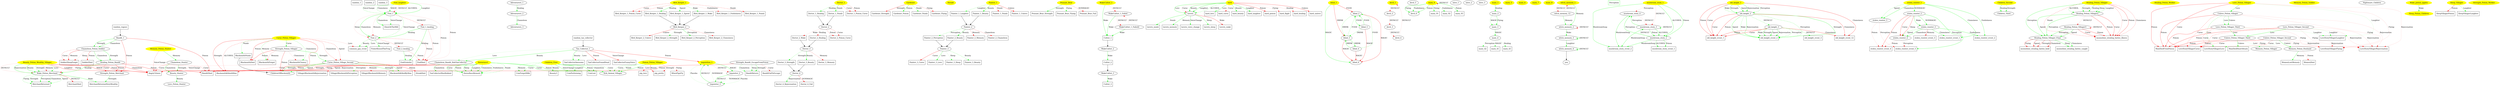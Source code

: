 digraph{
random_1 [shape = record]
random_2 [shape = record]
random_3 [shape = record]
random_rogues [shape = record]
random_tax_collector [shape = record]
Adventurers_1
Adventurers_1 -> Adventurers_2 [color=green, label=Healing, style=solid]
Adventurers_2
Adventurers_2 -> Adventurers_3 [color=green, label=Chameleon, style=solid]
Adventurers_3
Bird_Keeper_1 [style=filled, color=yellow]
Bird_Keeper_1 -> Bird_Keeper_1_Poison_Curse [color=red, label=Curse, style = dashed]
Bird_Keeper_1_Poison_Curse [shape = record]
Bird_Keeper_1 -> Bird_Keeper_1_Poison_Curse [color=red, label=Poison, style = dashed]
Bird_Keeper_1_Poison_Curse [shape = record]
Bird_Keeper_1 -> Bird_Keeper_1_Healing [color=green, label=Healing, style = solid]
Bird_Keeper_1_Healing [shape = record]
Bird_Keeper_1 -> Bird_Keeper_1_Speed [color=green, label=Speed, style = dashed]
Bird_Keeper_1_Speed [shape = record]
Bird_Keeper_1 -> Bird_Keeper_1_Wake [color=green, label=Wake, style = dashed]
Bird_Keeper_1_Wake [shape = record]
Bird_Keeper_1 -> Bird_Keeper_1_Foolishness [color=red, label=Foolishness, style = dotted]
Bird_Keeper_1_Foolishness [shape = record]
Bird_Keeper_1 -> Bird_Keeper_1_Numb [color=red, label=Numb, style = dashed]
Bird_Keeper_1_Numb [shape = record]
Bird_Keeper_2
Bird_Keeper_2 -> Bird_Keeper_2_Unlove [color=red, label=Unlove, style = solid]
Bird_Keeper_2_Unlove [shape = record]
Bird_Keeper_2 -> Bird_Keeper_2_Strength [color=green, label=Strength, style = dotted]
Bird_Keeper_2_Strength [shape = record]
Bird_Keeper_2 -> Bird_Keeper_2_Perception [color=green, label=Perception, style = solid]
Bird_Keeper_2_Perception [shape = record]
Bird_Keeper_2 -> Bird_Keeper_2_Clumsiness [color=red, label=Clumsiness, style = dashed]
Bird_Keeper_2_Clumsiness [shape = record]
Doctor_1 [style=filled, color=yellow]
Doctor_1 -> Doctor_1_Healing [color=green, label=Healing, style = dashed]
Doctor_1_Healing [shape = record]
Doctor_1 -> Doctor_1_Numb [color=green, label=Numb, style = solid]
Doctor_1_Numb [shape = record]
Doctor_1 -> Doctor_1_Poison_Curse [color=red, label=Curse, style = dashed]
Doctor_1_Poison_Curse [shape = record]
Doctor_1 -> Doctor_1_Poison_Curse [color=red, label=Poison, style = dashed]
Doctor_1_Poison_Curse [shape = record]
Doctor_2
Doctor_2 -> Doctor_2_Wake [color=red, label=Wake, style = dotted]
Doctor_2_Wake [shape = record]
Doctor_2 -> Doctor_2_Healing [color=red, label=Healing, style = dotted]
Doctor_2_Healing [shape = record]
Doctor_2 -> Doctor_2_Poison_Curse [color=red, label=Poison, style = dashed]
Doctor_2_Poison_Curse [shape = record]
Doctor_2 -> Doctor_2_Poison_Curse [color=red, label=Curse, style = dashed]
Doctor_2_Poison_Curse [shape = record]
Doctor_3
Doctor_3 -> Doctor_3_Strength [color=green, label=Strength, style = dashed]
Doctor_3_Strength [shape = record]
Doctor_3 -> Doctor_3_Beauty [color=green, label=Beauty, style = solid]
Doctor_3_Beauty [shape = record]
Doctor_3 -> Doctor_3_Memory [color=red, label=Memory, style = dashed]
Doctor_3_Memory [shape = record]
Doctor_4
Doctor_4 -> Doctor_4_Rejuvenation [color=green, label=Rejuvenation, style = solid]
Doctor_4_Rejuvenation [shape = record]
Doctor_4 -> Doctor_4_Fail [color=red, label=NONMAGIC, style = solid]
Doctor_4_Fail [shape = record]
Gardener [style=filled, color=yellow]
Gardener -> Gardener_Strength [color=red, label=Strength, style = solid]
Gardener_Strength [shape = record]
Gardener -> Gardener_Poison [color=green, label=Poison, style = solid]
Gardener_Poison [shape = record]
Gardener -> Gardener_Numb [color=green, label=Numb, style = dashed]
Gardener_Numb [shape = record]
Gardener -> Gardener_Flying [color=red, label=Flying, style = dashed]
Gardener_Flying [shape = record]
Herald [style=filled, color=yellow]
Painter_1 [style=filled, color=yellow]
Painter_1 -> Painter_1_Laughter [color=green, label=Laughter, style = dashed]
Painter_1_Laughter [shape = record]
Painter_1 -> Painter_1_Beauty [color=green, label=Beauty, style = solid]
Painter_1_Beauty [shape = record]
Painter_1 -> Painter_1_Numb [color=red, label=Numb, style = dashed]
Painter_1_Numb [shape = record]
Painter_1 -> Painter_1_Unlove [color=red, label=Unlove, style = solid]
Painter_1_Unlove [shape = record]
Painter_2
Painter_2 -> Painter_2_Perception [color=green, label=Perception, style = dashed]
Painter_2_Perception [shape = record]
Painter_2 -> Painter_2_Beauty [color=green, label=Beauty, style = solid]
Painter_2_Beauty [shape = record]
Painter_2 -> Painter_2_Memory [color=red, label=Memory, style = dashed]
Painter_2_Memory [shape = record]
Painter_2 -> Painter_2_Chameleon [color=red, label=Chameleon, style = dashed]
Painter_2_Chameleon [shape = record]
Painter_3
Painter_3 -> Painter_3_Curse [color=red, label=Curse, style = solid]
Painter_3_Curse [shape = record]
Painter_3 -> Painter_3_Love [color=green, label=Love, style = solid]
Painter_3_Love [shape = record]
Painter_3 -> Painter_3_Sleep [color=green, label=Sleep, style = dotted]
Painter_3_Sleep [shape = record]
Painter_3 -> Painter_3_Beauty [color=green, label=Beauty, style = dashed]
Painter_3_Beauty [shape = record]
Peasant_Bear [style=filled, color=yellow]
Peasant_Bear -> Peasant_Bear_Strength [color=green, label=Strength, style = solid]
Peasant_Bear_Strength [shape = record]
Peasant_Bear -> Peasant_Bear_Flying [color=green, label=Flying, style = dotted]
Peasant_Bear_Flying [shape = record]
Peasant_Bear -> Peasant_Bear_Fail [color=red, label=NONMAGIC, style = dashed]
Peasant_Bear_Fail [shape = record]
WakeCultist_1 [style=filled, color=yellow]
WakeCultist_1 -> Cultist_1 [color=green, label=Wake, style = solid]
Cultist_1 [shape = record]
WakeCultist_1 -> WakeCultist_1_Failed [color=red, label=DEFAULT, style=dotted]
WakeCultist_1_Failed
WakeCultist_1_Failed -> Cultist_1 [color=green, label=Wake, style = solid]
Cultist_1 [shape = record]
WakeCultist_1_Failed -> WakeCultist_1_Failed2 [color=red, label=DEFAULT, style=dotted]
WakeCultist_1_Failed2
WakeCultist_1_Failed2 -> Cultist_1 [color=green, label=Wake, style = solid]
Cultist_1 [shape = record]
WakeCultist_1_Failed2 -> WakeCultist_1_Failed [color=red, label=DEFAULT, style=dotted]
WakeCultist_2
WakeCultist_2 -> Cultist_2 [color=green, label=Wake, style = solid]
Cultist_2 [shape = record]
WakeCultist_3
WakeCultist_3 -> Cultist_3 [color=green, label=Wake, style = solid]
Cultist_3 [shape = record]
bard [style=filled, color=yellow]
bard -> tavern [color=green, label=Love, style=solid]
bard -> bard_love [color=green, label=Love, style = solid]
bard_love [shape = record]
bard -> tavern [color=red, label=Curse, style=dotted]
bard -> bard_curse [color=red, label=Curse, style = dotted]
bard_curse [shape = record]
bard -> tavern [color=green, label=Beauty, style=solid]
bard -> bard_beauty [color=green, label=Beauty, style = solid]
bard_beauty [shape = record]
bard -> tavern [color=green, label=Laughter, style=solid]
bard -> bard_laughter [color=green, label=Laughter, style = solid]
bard_laughter [shape = record]
bard -> bard_poison [color=red, label=Poison, style = solid]
bard_poison [shape = record]
bard -> bard_flight [color=red, label=Flying, style = dotted]
bard_flight [shape = record]
bard -> bard_healing [color=red, label=Healing, style = dotted]
bard_healing [shape = record]
bard -> bard_unlove [color=red, label=Unlove, style = solid]
bard_unlove [shape = record]
bard -> tavern [color=green, label=ALCOHOL, style=dashed]
tavern
tavern -> tavern_numb [color=green, label=Numb, style = solid]
tavern_numb [shape = record]
tavern -> tavern_memory [color=green, label=Memory, style = solid]
tavern_memory [shape = record]
tavern -> tavern_voice_change [color=green, label=VoiceChange, style = solid]
tavern_voice_change [shape = record]
tavern -> tavern_sleep [color=green, label=Sleep, style = solid]
tavern_sleep [shape = record]
tavern -> tavern_wake [color=red, label=Wake, style = solid]
tavern_wake [shape = record]
blind_1 [style=filled, color=yellow]
blind_1 -> blind_6 [color=green, label=MAGIC, style=solid]
blind_1 -> blind_2 [color=red, label=FOOD, style=solid]
blind_1 -> blind_3 [color=red, label=DRINK, style=solid]
blind_2
blind_2 -> blind_6 [color=red, label=MAGIC, style=solid]
blind_2 -> blind_5 [color=green, label=FOOD, style=solid]
blind_2 -> blind_3 [color=green, label=DRINK, style=dashed]
blind_3
blind_3 -> blind_6 [color=red, label=MAGIC, style=solid]
blind_3 -> blind_2 [color=green, label=FOOD, style=dashed]
blind_3 -> blind_4 [color=green, label=DRINK, style=solid]
blind_4
blind_4 -> blind_6 [color=red, label=MAGIC, style=solid]
blind_4 -> blind_2 [color=green, label=FOOD, style=dashed]
blind_4 -> blind_3 [color=green, label=DRINK, style=solid]
blind_5
blind_5 -> blind_6 [color=red, label=MAGIC, style=solid]
blind_5 -> blind_2 [color=green, label=FOOD, style=solid]
blind_5 -> blind_3 [color=green, label=DRINK, style=dashed]
blind_6
devil_1 [style=filled, color=yellow]
devil_1 -> devil_2 [color=red, label=DEFAULT, style=dotted]
devil_2
devil_2 -> devil_3 [color=red, label=DEFAULT, style=dotted]
devil_3
devil_3 -> devil_4 [color=red, label=DEFAULT, style=dotted]
devil_4
devil_4 -> devil_1 [color=red, label=DEFAULT, style=dotted]
devil_5
devil_6
inquisition_1 [style=filled, color=yellow]
inquisition_1 -> inquisitor_2 [color=green, label=MAGIC, style=solid]
inquisition_1 -> inquisitor_2 [color=red, label=DEFAULT, style=dotted]
inquisitor_2
inquisitor_2 -> inquisitor_3 [color=green, label=NONMAGIC, style=dotted]
inquisitor_2 -> inquisitor_3 [color=green, label=Placebo, style=dotted]
inquisitor_2 -> inquisitor_3 [color=green, label=DEFAULT, style=solid]
inquisitor_3
inquisitor_3 -> inquisition_1 [color=green, label=NONMAGIC, style=dotted]
inquisitor_3 -> inquisition_1 [color=green, label=Placebo, style=dotted]
inquisitor_3 -> inquisition_1 [color=green, label=DEFAULT, style=solid]
intro_1
intro_2
intro_3
mary_1 [style=filled, color=yellow]
mary_1 -> mary_2 [color=green, label=Healing, style=solid]
mary_2
mary_2 -> mary_3 [color=green, label=MAGIC, style=dashed]
mary_2 -> mary_3 [color=green, label=Flying, style=solid]
mary_3
mary_3 -> mary_4 [color=green, label=MAGIC, style=solid]
mary_4
mary_4 -> mary_42 [color=green, label=Perception, style = dotted]
mary_42 [shape = record]
mary_4 -> mary_41 [color=green, label=MAGIC, style = dotted]
mary_41 [shape = record]
mary_4 -> mary_43 [color=green, label=Healing, style = dotted]
mary_43 [shape = record]
mary_5 [style=filled, color=yellow]
mary_6 [style=filled, color=yellow]
mary_7 [style=filled, color=yellow]
mary_8 [style=filled, color=yellow]
mary_9 [style=filled, color=yellow]
mary_9 -> devil_6 [color=green, label=Flying, style=solid]
mary_9 -> mary_91 [color=green, label=Flying, style = solid]
mary_91 [shape = record]
mary_9 -> devil_6 [color=green, label=Foolishness, style=dashed]
mary_9 -> mary_92 [color=green, label=Foolishness, style = dashed]
mary_92 [shape = record]
mary_9 -> devil_6 [color=green, label=Poison, style=solid]
mary_9 -> mary_93 [color=green, label=Poison, style = solid]
mary_93 [shape = record]
mary_9 -> mary_9 [color=red, label=DEFAULT, style=dotted]
witch_memory_1 [style=filled, color=yellow]
witch_memory_1 -> witch_memory_12 [color=red, label=DEFAULT, style=dotted]
witch_memory_1 -> witch_memory_2 [color=green, label=Memory, style=solid]
witch_memory_2
witch_memory_2 -> witch_memory_2 [color=red, label=DEFAULT, style=dotted]
witch_memory_2 -> witch_memory_3 [color=green, label=Wake, style=solid]
witch_memory_3
witch_memory_3 -> witch_memory_3 [color=green, label=DEFAULT, style=solid]
witch_memory_3 -> witch_memory_4 [color=green, label=Laughter, style=solid]
witch_memory_4
witch_memory_4 -> witch_memory_4 [color=green, label=DEFAULT, style=solid]
witch_memory_4 -> you win [color=green, label=Perception, style = solid]
you win [shape = record]
witch_memory_12
witch_memory_12 -> witch_memory_1 [color=red, label=DEFAULT, style=dotted]
witch_memory_12 -> witch_memory_2 [color=green, label=Memory, style=solid]
mushroom_story_1 [style=filled, color=yellow]
mushroom_story_1 -> mushroom_story_4 [color=red, label=Perception, style=dotted]
mushroom_story_1 -> mushroom_story_2 [color=green, label=ALCOHOL, style=solid]
mushroom_story_1 -> mushroom_story_2 [color=green, label=Poison, style=solid]
mushroom_story_1 -> mushroom_story_event_2 [color=green, label=MushroomSoup, style = solid]
mushroom_story_event_2 [shape = record]
mushroom_story_1 -> mushroom_story_3 [color=red, label=DEFAULT, style=dotted]
mushroom_story_2
mushroom_story_2 -> mushroom_story_event_1 [color=green, label=Poison, style = solid]
mushroom_story_event_1 [shape = record]
mushroom_story_2 -> mushroom_story_event_1 [color=green, label=ALCOHOL, style = solid]
mushroom_story_event_1 [shape = record]
mushroom_story_2 -> mushroom_story_event_2 [color=green, label=MushroomSoup, style = solid]
mushroom_story_event_2 [shape = record]
mushroom_story_2 -> mushroom_story_4 [color=green, label=Perception, style=solid]
mushroom_story_2 -> mushroom_story_3 [color=green, label=DEFAULT, style=dotted]
mushroom_story_3
mushroom_story_3 -> mushroom_story_2 [color=green, label=ALCOHOL, style=solid]
mushroom_story_3 -> mushroom_story_2 [color=green, label=Poison, style=solid]
mushroom_story_3 -> mushroom_story_4 [color=green, label=Perception, style=solid]
mushroom_story_3 -> mushroom_story_3 [color=green, label=DEFAULT, style=dotted]
mushroom_story_3 -> mushroom_story_event_2 [color=green, label=MushroomSoup, style = solid]
mushroom_story_event_2 [shape = record]
mushroom_story_4
mushroom_story_4 -> mushroom_story_event_2 [color=green, label=MushroomSoup, style = solid]
mushroom_story_event_2 [shape = record]
mushroom_story_4 -> mushroom_story_3 [color=red, label=DEFAULT, style=dotted]
old_knight_1 [style=filled, color=yellow]
old_knight_1 -> old_knight_event_1 [color=red, label=Curse, style = solid]
old_knight_event_1 [shape = record]
old_knight_1 -> old_knight_event_1 [color=red, label=Poison, style = solid]
old_knight_event_1 [shape = record]
old_knight_1 -> old_knight_event_12 [color=red, label=Clumsiness, style = solid]
old_knight_event_12 [shape = record]
old_knight_1 -> old_knight_2 [color=green, label=Strength, style=solid]
old_knight_1 -> old_knight_2 [color=green, label=Speed, style=solid]
old_knight_1 -> old_knight_2 [color=green, label=Rejuvenation, style=solid]
old_knight_1 -> old_knight_2 [color=green, label=Perception, style=dashed]
old_knight_1 -> old_knight_2 [color=green, label=Wake, style=dashed]
old_knight_2
old_knight_2 -> old_knight_event_1 [color=red, label=Curse, style = solid]
old_knight_event_1 [shape = record]
old_knight_2 -> old_knight_event_1 [color=red, label=Poison, style = solid]
old_knight_event_1 [shape = record]
old_knight_2 -> old_knight_event_12 [color=red, label=Clumsiness, style = solid]
old_knight_event_12 [shape = record]
old_knight_2 -> old_knight_event_2 [color=green, label=Strength, style = solid]
old_knight_event_2 [shape = record]
old_knight_2 -> old_knight_event_2 [color=green, label=Speed, style = solid]
old_knight_event_2 [shape = record]
old_knight_2 -> old_knight_event_2 [color=green, label=Rejuvenation, style = solid]
old_knight_event_2 [shape = record]
old_knight_2 -> old_knight_event_2 [color=green, label=Perception, style = dashed]
old_knight_event_2 [shape = record]
old_knight_2 -> old_knight_event_2 [color=green, label=Wake, style = dashed]
old_knight_event_2 [shape = record]
old_knight_2 -> old_knight_3 [color=green, label=DEFAULT, style=dashed]
old_knight_3
old_knight_3 -> old_knight_event_1 [color=red, label=Curse, style = solid]
old_knight_event_1 [shape = record]
old_knight_3 -> old_knight_event_1 [color=red, label=Poison, style = solid]
old_knight_event_1 [shape = record]
old_knight_3 -> old_knight_event_12 [color=red, label=Clumsiness, style = solid]
old_knight_event_12 [shape = record]
old_knight_3 -> old_knight_event_2 [color=green, label=Strength, style = solid]
old_knight_event_2 [shape = record]
old_knight_3 -> old_knight_event_2 [color=green, label=Speed, style = solid]
old_knight_event_2 [shape = record]
old_knight_3 -> old_knight_event_2 [color=green, label=Rejuvenation, style = solid]
old_knight_event_2 [shape = record]
old_knight_3 -> old_knight_event_2 [color=green, label=Perception, style = dashed]
old_knight_event_2 [shape = record]
old_knight_3 -> old_knight_event_2 [color=green, label=Wake, style = dashed]
old_knight_event_2 [shape = record]
old_knight_3 -> old_knight_event_3 [color=green, label=DEFAULT, style = dashed]
old_knight_event_3 [shape = record]
stolen_rooster_1 [style=filled, color=yellow]
stolen_rooster_1 -> stolen_rooster_5 [color=green, label=Chameleon, style=solid]
stolen_rooster_1 -> stolen_rooster_5 [color=green, label=Speed, style=dashed]
stolen_rooster_1 -> stolen_rooster_event_1 [color=green, label=Clumsiness, style = solid]
stolen_rooster_event_1 [shape = record]
stolen_rooster_1 -> stolen_rooster_event_2 [color=green, label=Foolishness, style = solid]
stolen_rooster_event_2 [shape = record]
stolen_rooster_1 -> stolen_rooster_2 [color=green, label=NONMAGIC, style=solid]
stolen_rooster_2
stolen_rooster_2 -> stolen_rooster_3 [color=green, label=NONMAGIC, style=solid]
stolen_rooster_2 -> stolen_rooster_3 [color=green, label=Wake, style=solid]
stolen_rooster_2 -> stolen_rooster_event_5 [color=green, label=Perception, style = solid]
stolen_rooster_event_5 [shape = record]
stolen_rooster_2 -> stolen_rooster_event_4 [color=red, label=Poison, style = solid]
stolen_rooster_event_4 [shape = record]
stolen_rooster_2 -> stolen_rooster_4 [color=red, label=Curse, style=solid]
stolen_rooster_2 -> stolen_rooster_4 [color=red, label=Sleep, style=solid]
stolen_rooster_3
stolen_rooster_3 -> stolen_rooster_4 [color=green, label=Chameleon, style=solid]
stolen_rooster_3 -> stolen_rooster_4 [color=green, label=Speed, style=dashed]
stolen_rooster_3 -> stolen_rooster_event_3 [color=red, label=Memory, style = solid]
stolen_rooster_event_3 [shape = record]
stolen_rooster_3 -> stolen_rooster_event_1 [color=green, label=Clumsiness, style = solid]
stolen_rooster_event_1 [shape = record]
stolen_rooster_3 -> stolen_rooster_event_2 [color=green, label=Foolishness, style = solid]
stolen_rooster_event_2 [shape = record]
stolen_rooster_4
stolen_rooster_4 -> stolen_rooster_event_5 [color=red, label=Perception, style = dotted]
stolen_rooster_event_5 [shape = record]
stolen_rooster_4 -> stolen_rooster_event_4 [color=red, label=Poison, style = dotted]
stolen_rooster_event_4 [shape = record]
stolen_rooster_5
stolen_rooster_5 -> stolen_rooster_event_5 [color=red, label=Perception, style = dotted]
stolen_rooster_event_5 [shape = record]
stolen_rooster_5 -> stolen_rooster_event_4 [color=red, label=Poison, style = dotted]
stolen_rooster_event_4 [shape = record]
Bandit_1
Bandit_1 -> Chameleon_Potion_Soldier [color=green, label=Chameleon, style=solid]
Bandit_1 -> Chameleon_Potion_Soldier [color=green, label=Strength, style=solid]
Bandit_1 -> Strength_Potion_Merchant [color=red, label=Poison, style=solid]
Bandit_1 -> BanditDied [color=red, label=Poison, style = solid]
BanditDied [shape = record]
Beauty_Hunter
Beauty_Hunter -> Love_Potion_Hunter [color=green, label=Beauty, style=solid]
Beauty_Potion_Wealthy_Villager [style=filled, color=yellow]
Beauty_Potion_Wealthy_Villager -> Wake_Potion_Merchant [color=green, label=Beauty, style=solid]
Beauty_Potion_Wealthy_Villager -> Wake_Potion_Merchant [color=green, label=Strength, style=dashed]
Beauty_Potion_Wealthy_Villager -> AngryCitizen [color=red, label=MAGIC, style = solid]
AngryCitizen [shape = record]
Beauty_Potion_Wealthy_Villager -> AngryCitizen [color=red, label=Poison, style = solid]
AngryCitizen [shape = record]
Beauty_Potion_Wealthy_Villager -> AngryCitizen [color=red, label=Chameleon, style = solid]
AngryCitizen [shape = record]
Beauty_Potion_Wealthy_Villager -> AngryCitizen [color=red, label=Laughter, style = solid]
AngryCitizen [shape = record]
Beauty_Potion_Wealthy_Villager -> Wake_Potion_Merchant [color=red, label=Memory, style=dashed]
Beauty_Potion_Wealthy_Villager -> Wake_Potion_Merchant [color=green, label=Love, style=dashed]
Beauty_Potion_Wealthy_Villager -> Wake_Potion_Merchant [color=red, label=DEFAULT, style=dotted]
Beauty_Potion_Wealthy_Villager -> Wake_Potion_Merchant [color=green, label=Rejuvenation, style=solid]
Chameleon_Bandit_RobTaxCollector
Chameleon_Bandit_RobTaxCollector -> TaxCollectorWasRobbed [color=green, label=Chameleon, style = solid]
TaxCollectorWasRobbed [shape = record]
Chameleon_Bandit_RobTaxCollector -> BanditDied [color=red, label=Poison, style = solid]
BanditDied [shape = record]
Chameleon_Hunter
Chameleon_Hunter -> Beauty_Hunter [color=green, label=Chameleon, style=solid]
Chameleon_Hunter -> Beauty_Hunter [color=green, label=Strength, style=solid]
Chameleon_Hunter -> AngryCitizen [color=red, label=Curse, style = dashed]
AngryCitizen [shape = record]
Chameleon_Potion_Soldier
Chameleon_Potion_Soldier -> Healing_Potion_Bandit [color=green, label=Strength, style=solid]
Chameleon_Potion_Soldier -> Healing_Potion_Bandit [color=green, label=Chameleon, style=solid]
Chameleon_Potion_Soldier -> SoldierSleepForgot [color=red, label=Sleep, style = dotted]
SoldierSleepForgot [shape = record]
Chameleon_Potion_Soldier -> SoldierSleepForgot [color=red, label=Curse, style = dashed]
SoldierSleepForgot [shape = record]
Chameleon_Potion_Soldier -> SoldierDied [color=red, label=Poison, style = solid]
SoldierDied [shape = record]
Chameleon_Potion_Soldier -> SoldierSleepForgot [color=red, label=Memory, style = solid]
SoldierSleepForgot [shape = record]
Children_First [style=filled, color=yellow]
Children_First -> СowPerforming [color=green, label=VoiceChange, style = solid]
СowPerforming [shape = record]
Children_First -> CowLost [color=green, label=Poison, style = solid]
CowLost [shape = record]
Children_First -> CowLost [color=green, label=Chameleon, style = dashed]
CowLost [shape = record]
Children_First -> CowForgotMilk [color=green, label=Memory, style = dashed]
CowForgotMilk [shape = record]
Children_First -> СowPerforming [color=green, label=Laughter, style = solid]
СowPerforming [shape = record]
Children_First -> Sick_Animal_Villager [color=green, label=Curse, style=dashed]
Children_First -> CowForgotMilk [color=green, label=Curse, style = dashed]
CowForgotMilk [shape = record]
Children_First -> Beauty3 [color=green, label=Beauty, style = dashed]
Beauty3 [shape = record]
Children_Second [style=filled, color=yellow]
Children_Second -> Children_Third [color=green, label=Healing, style=solid]
Children_Second -> Children_Third [color=green, label=Strength, style=dashed]
Children_Third
ChildrenOfBlacksmith
Curse_Potion_Village_Second
Curse_Potion_Village_Second -> ChildrenOfBlacksmith [color=green, label=Strength, style=solid]
Curse_Potion_Village_Second -> BlacksmithKilledByMan [color=green, label=Strength, style = solid]
BlacksmithKilledByMan [shape = record]
Curse_Potion_Village_Second -> DrunkDied [color=red, label=Poison, style = solid]
DrunkDied [shape = record]
Curse_Potion_Village_Second -> BlacksmithKilledAMan [color=red, label=Curse, style = dashed]
BlacksmithKilledAMan [shape = record]
Curse_Potion_Village_Second -> AngryCitizen [color=red, label=VoiceChange, style = dotted]
AngryCitizen [shape = record]
Curse_Potion_Village_Second -> VillagerBlacksmithRejuvenation [color=red, label=Rejuvenation, style = dotted]
VillagerBlacksmithRejuvenation [shape = record]
Curse_Potion_Village_Second -> VillagerBlacksmithPerception [color=green, label=Perception, style = dashed]
VillagerBlacksmithPerception [shape = record]
Curse_Potion_Village_Second -> VillagerBlacksmithMemory [color=red, label=Memory, style = dotted]
VillagerBlacksmithMemory [shape = record]
Curse_Potion_Village_Second -> ChildrenOfBlacksmith [color=green, label=Speed, style=solid]
Curse_Potion_Village_Second -> BlacksmithKilledByMan [color=green, label=Speed, style = solid]
BlacksmithKilledByMan [shape = record]
Curse_Potion_Villager [style=filled, color=yellow]
Curse_Potion_Villager -> Strength_Potion_Villager [color=green, label=Curse, style=solid]
Curse_Potion_Villager -> ChildrenOfBlacksmith [color=red, label=Poison, style=solid]
Curse_Potion_Villager -> BlacksmithDied [color=red, label=Poison, style = solid]
BlacksmithDied [shape = record]
Curse_Potion_Villager -> BlacksmithKilledAMan [color=red, label=Strength, style = solid]
BlacksmithKilledAMan [shape = record]
Curse_Potion_Villager -> BlacksmithForgot [color=green, label=Memory, style = dashed]
BlacksmithForgot [shape = record]
Curse_Potion_Villager -> BlacksmithClumsy [color=green, label=Clumsiness, style = dashed]
BlacksmithClumsy [shape = record]
Curse_Potion_Villager -> BlacksmithNumb [color=green, label=Numb, style = dashed]
BlacksmithNumb [shape = record]
Curse_Potion_Villager -> BlacksmithKilledAMan [color=red, label=ALCOHOL, style = dashed]
BlacksmithKilledAMan [shape = record]
Curse_Potion_Villager -> common_gay_event [color=red, label=Love, style = dotted]
common_gay_event [shape = record]
Curse_Potion_Villager -> Curse_Potion_Village_Second [color=red, label=Speed, style=dashed]
Curse_Potion_Villager -> Curse_Potion_Village_Second [color=red, label=Chameleon, style=dashed]
Fool_1
Fool_1 -> Fool_2 [color=green, label=Chameleon, style=solid]
Fool_1 -> GhostAtTheMill [color=green, label=Chameleon, style = solid]
GhostAtTheMill [shape = record]
Fool_1 -> Fool_1_healing [color=red, label=DEFAULT, style=dashed]
Fool_1 -> Fool_2 [color=green, label=VoiceChange, style=dashed]
Fool_1 -> GhostAtTheMill [color=green, label=VoiceChange, style = dashed]
GhostAtTheMill [shape = record]
Fool_1 -> FoolDied [color=red, label=Poison, style = dotted]
FoolDied [shape = record]
Fool_1 -> Fool_2 [color=red, label=Sleep, style=dotted]
Fool_1 -> Fool_2 [color=red, label=Memory, style=dotted]
Fool_1_healing
Fool_1_healing -> Fool_2 [color=green, label=Healing, style=solid]
Fool_1_healing -> FoolGrateful [color=green, label=Healing, style = solid]
FoolGrateful [shape = record]
Fool_1_healing -> FoolDied [color=red, label=Poison, style = dashed]
FoolDied [shape = record]
Fool_2
Fool_2 -> FisherKissedTheFrog [color=green, label=VoiceChange, style = solid]
FisherKissedTheFrog [shape = record]
Fool_2 -> FoolDied [color=red, label=Poison, style = dashed]
FoolDied [shape = record]
Fool_2 -> common_gay_event [color=green, label=Beauty, style = dashed]
common_gay_event [shape = record]
Fool_2 -> common_gay_event [color=green, label=Love, style = dashed]
common_gay_event [shape = record]
Fool_2 -> Fool_2_healing [color=red, label=DEFAULT, style=dashed]
Fool_2_healing
Fool_2_healing -> FoolGrateful [color=green, label=Healing, style = solid]
FoolGrateful [shape = record]
Fool_2_healing -> FoolDied [color=red, label=Poison, style = dashed]
FoolDied [shape = record]
Fool_laughter [style=filled, color=yellow]
Fool_laughter -> Fool_1 [color=green, label=Laughter, style=solid]
Fool_laughter -> Fool_1 [color=green, label=VoiceChange, style=dashed]
Fool_laughter -> Fool_1 [color=green, label=Clumsiness, style=dashed]
Fool_laughter -> FoolDied [color=red, label=Poison, style = dotted]
FoolDied [shape = record]
Fool_laughter -> Fool_1 [color=green, label=MAGIC, style=dashed]
Fool_laughter -> Fool_1 [color=red, label=DEFAULT, style=dotted]
Fool_laughter -> Fool_1 [color=green, label=ALCOHOL, style=dotted]
Healing_Potion_Bandit
Healing_Potion_Bandit -> Wake_Potion_Merchant [color=green, label=Healing, style=solid]
Healing_Potion_Bandit -> Strength_Potion_Merchant [color=red, label=Curse, style=dashed]
Healing_Potion_Bandit -> BanditDied [color=red, label=Curse, style = dashed]
BanditDied [shape = record]
Healing_Potion_Bandit -> Strength_Potion_Merchant [color=red, label=Poison, style=solid]
Healing_Potion_Bandit -> BanditDied [color=red, label=Poison, style = solid]
BanditDied [shape = record]
Healing_Potion_Bandit -> Wake_Potion_Merchant [color=red, label=Flying, style=dotted]
Healing_Potion_Villager [style=filled, color=yellow]
Healing_Potion_Villager -> Healing_Potion_Villager2 [color=green, label=Healing, style=solid]
Healing_Potion_Villager -> Healing_Potion_Villager2 [color=green, label=Sleep, style=dashed]
Healing_Potion_Villager -> Healing_Potion_Villager2 [color=green, label=Laughter, style=dashed]
Healing_Potion_Villager -> Healing_Potion_Villager_Final [color=green, label=Perception, style=solid]
Healing_Potion_Villager -> Healing_Potion_Villager2 [color=green, label=ALCOHOL, style=dashed]
Healing_Potion_Villager -> Healing_Potion_Villager2 [color=green, label=Strength, style=dashed]
Healing_Potion_Villager -> moonshine_stealing_fairies_illness [color=red, label=Curse, style = dashed]
moonshine_stealing_fairies_illness [shape = record]
Healing_Potion_Villager -> moonshine_stealing_fairies_illness [color=red, label=Poison, style = solid]
moonshine_stealing_fairies_illness [shape = record]
Healing_Potion_Villager -> moonshine_stealing_fairies_illness [color=red, label=Clumsiness, style = dashed]
moonshine_stealing_fairies_illness [shape = record]
Healing_Potion_Villager -> moonshine_stealing_fairies_illness [color=red, label=Numb, style = dashed]
moonshine_stealing_fairies_illness [shape = record]
Healing_Potion_Villager2
Healing_Potion_Villager2 -> Healing_Potion_Villager3 [color=red, label=DEFAULT, style=dotted]
Healing_Potion_Villager2 -> Healing_Potion_Villager_Final [color=green, label=Perception, style=solid]
Healing_Potion_Villager2 -> moonshine_stealing_fairies_illness [color=red, label=Poison, style = solid]
moonshine_stealing_fairies_illness [shape = record]
Healing_Potion_Villager2 -> moonshine_stealing_fairies_illness [color=red, label=Curse, style = solid]
moonshine_stealing_fairies_illness [shape = record]
Healing_Potion_Villager2 -> Healing_Potion_Villager_Final [color=green, label=Speed, style=solid]
Healing_Potion_Villager3
Healing_Potion_Villager3 -> Healing_Potion_Villager3 [color=red, label=DEFAULT, style=dotted]
Healing_Potion_Villager3 -> Healing_Potion_Villager_Final [color=green, label=Perception, style=solid]
Healing_Potion_Villager3 -> moonshine_stealing_fairies_illness [color=red, label=Poison, style = solid]
moonshine_stealing_fairies_illness [shape = record]
Healing_Potion_Villager3 -> moonshine_stealing_fairies_illness [color=red, label=Curse, style = solid]
moonshine_stealing_fairies_illness [shape = record]
Healing_Potion_Villager3 -> Healing_Potion_Villager_Final [color=green, label=Speed, style=solid]
Healing_Potion_Villager_Final
Healing_Potion_Villager_Final -> moonshine_stealing_fairies_bold [color=red, label=Strength, style = solid]
moonshine_stealing_fairies_bold [shape = record]
Healing_Potion_Villager_Final -> moonshine_stealing_fairies_bold [color=red, label=Chameleon, style = solid]
moonshine_stealing_fairies_bold [shape = record]
Healing_Potion_Villager_Final -> moonshine_stealing_fairies_caught [color=green, label=Sleep, style = solid]
moonshine_stealing_fairies_caught [shape = record]
Healing_Potion_Villager_Final -> moonshine_stealing_fairies_bold [color=red, label=Flying, style = solid]
moonshine_stealing_fairies_bold [shape = record]
Healing_Potion_Villager_Final -> moonshine_stealing_fairies_bold [color=red, label=Speed, style = solid]
moonshine_stealing_fairies_bold [shape = record]
Healing_Potion_Villager_Final -> moonshine_stealing_fairies_caught [color=green, label=Clumsiness, style = solid]
moonshine_stealing_fairies_caught [shape = record]
Healing_Potion_Worker [style=filled, color=yellow]
Horserace1 [style=filled, color=yellow]
Horserace1 -> Sick_Animal_Villager [color=green, label=Curse, style=solid]
Horserace1 -> HorseRaceReward [color=green, label=Curse, style = solid]
HorseRaceReward [shape = record]
Horserace1 -> Sick_Animal_Villager [color=green, label=Poison, style=solid]
Horserace1 -> HorseRaceReward [color=green, label=Poison, style = solid]
HorseRaceReward [shape = record]
Horserace1 -> HorseRaceReward [color=green, label=Sleep, style = solid]
HorseRaceReward [shape = record]
Horserace1 -> HorseRaceReward [color=green, label=Laughter, style = solid]
HorseRaceReward [shape = record]
Horserace1 -> AngryCitizen [color=red, label=Strength, style = solid]
AngryCitizen [shape = record]
Horserace1 -> AngryCitizen [color=red, label=Flying, style = solid]
AngryCitizen [shape = record]
Horserace1 -> AngryCitizen [color=red, label=Speed, style = solid]
AngryCitizen [shape = record]
Horserace1 -> HorseRaceReward [color=green, label=Clumsiness, style = solid]
HorseRaceReward [shape = record]
Horserace1 -> HorseRaceReward [color=green, label=Foolishness, style = dashed]
HorseRaceReward [shape = record]
Horserace1 -> HorseRaceReward [color=green, label=Numb, style = dashed]
HorseRaceReward [shape = record]
Love_Potion_Hunter
Love_Potion_Villager [style=filled, color=yellow]
Love_Potion_Villager -> Unlove_Potion_Villager [color=green, label=Love, style=solid]
Love_Potion_Villager -> ManDiedFromPoison [color=red, label=Poison, style = solid]
ManDiedFromPoison [shape = record]
Love_Potion_Villager -> LoveStoryVillagerCurse [color=red, label=Curse, style = solid]
LoveStoryVillagerCurse [shape = record]
Love_Potion_Villager -> LoveStoryVillagerFlying [color=red, label=Flying, style = dotted]
LoveStoryVillagerFlying [shape = record]
Love_Potion_Villager -> LoveStoryVillagerRejuvenation [color=red, label=Rejuvenation, style = dotted]
LoveStoryVillagerRejuvenation [shape = record]
Love_Potion_Villager -> LoveStoryVillagerLaughter [color=green, label=Laughter, style = dotted]
LoveStoryVillagerLaughter [shape = record]
Love_Potion_Villager_Second
Love_Potion_Villager_Second -> Unlove_Potion_Villager_Third [color=green, label=Love, style=solid]
Love_Potion_Villager_Second -> ManDiedFromPoison [color=red, label=Poison, style = solid]
ManDiedFromPoison [shape = record]
Love_Potion_Villager_Second -> LoveStoryVillagerCurse [color=red, label=Curse, style = dashed]
LoveStoryVillagerCurse [shape = record]
Love_Potion_Villager_Second -> LoveStoryVillagerFlying [color=red, label=Flying, style = dotted]
LoveStoryVillagerFlying [shape = record]
Love_Potion_Villager_Second -> LoveStoryVillagerRejuvenation [color=red, label=Rejuvenation, style = dotted]
LoveStoryVillagerRejuvenation [shape = record]
Love_Potion_Villager_Second -> LoveStoryVillagerLaughter [color=green, label=Laughter, style = dotted]
LoveStoryVillagerLaughter [shape = record]
Love_Potion_Villager_Third
Love_Potion_Villager_Third -> Unlove_Potion_Villager_Third [color=green, label=Love, style=solid]
Love_Potion_Villager_Third -> ManDiedFromPoison [color=red, label=Poison, style = solid]
ManDiedFromPoison [shape = record]
Love_Potion_Villager_Third -> LoveStoryVillagerCurse [color=red, label=Curse, style = dashed]
LoveStoryVillagerCurse [shape = record]
Love_Potion_Villager_Third -> LoveStoryVillagerFlying [color=red, label=Flying, style = dotted]
LoveStoryVillagerFlying [shape = record]
Love_Potion_Villager_Third -> LoveStoryVillagerRejuvenation [color=red, label=Rejuvenation, style = dotted]
LoveStoryVillagerRejuvenation [shape = record]
Love_Potion_Villager_Third -> LoveStoryVillagerLaughter [color=green, label=Laughter, style = dotted]
LoveStoryVillagerLaughter [shape = record]
Memory_Potion_Hunter [style=filled, color=yellow]
Memory_Potion_Hunter -> Chameleon_Hunter [color=green, label=Memory, style=solid]
Memory_Potion_Hunter -> AngryCitizen [color=red, label=VoiceChange, style = dashed]
AngryCitizen [shape = record]
Memory_Potion_Husband
Memory_Potion_Husband -> WomenLostMemory [color=green, label=Memory, style = solid]
WomenLostMemory [shape = record]
Memory_Potion_Husband -> WomenDied [color=red, label=Poison, style = dotted]
WomenDied [shape = record]
Memory_Potion_Soldier [style=filled, color=yellow]
Memory_Potion_Villager
Nightmare_Children
Poison_Potion_Villager [style=filled, color=yellow]
Poison_Potion_Villager -> Sick_Animal_Villager [color=green, label=Poison, style=solid]
Poison_Potion_Villager -> pig_pretty [color=red, label=Beauty, style = solid]
pig_pretty [shape = record]
Poison_Potion_Villager -> Sick_Animal_Villager [color=green, label=Curse, style=dashed]
Poison_Potion_Villager -> Sick_Animal_Villager [color=green, label=Numb, style=dashed]
Poison_Potion_Villager -> WhenPigsFly [color=red, label=Flying, style = dotted]
WhenPigsFly [shape = record]
Poison_Potion_Villager -> pig_love [color=red, label=Love, style = dotted]
pig_love [shape = record]
Poison_Potion_Villager -> pig_pretty [color=red, label=Strength, style = dashed]
pig_pretty [shape = record]
Sick_Animal_Villager
Sleep_Potion_Children [style=filled, color=yellow]
Sleep_Villager [style=filled, color=yellow]
Sleep_Villager -> SleepVillagerPoison [color=red, label=Poison, style = solid]
SleepVillagerPoison [shape = record]
Sleep_Villager -> SleepVillagerLaughter [color=green, label=Laughter, style = dashed]
SleepVillagerLaughter [shape = record]
Strength_Bandit_EscapeFromPrison
Strength_Bandit_EscapeFromPrison -> BanditReturn [color=green, label=Strength, style = solid]
BanditReturn [shape = record]
Strength_Bandit_EscapeFromPrison -> BanditReturn [color=green, label=Chameleon, style = dashed]
BanditReturn [shape = record]
Strength_Bandit_EscapeFromPrison -> BanditFailToEscape [color=red, label=Curse, style = dashed]
BanditFailToEscape [shape = record]
Strength_Bandit_EscapeFromPrison -> BanditDied [color=red, label=Poison, style = solid]
BanditDied [shape = record]
Strength_Bandit_EscapeFromPrison -> BanditReturn [color=green, label=Sleep, style = dashed]
BanditReturn [shape = record]
Strength_Potion_Merchant
Strength_Potion_Merchant -> MerchantReturnedVeryWealthy [color=green, label=Strength, style = solid]
MerchantReturnedVeryWealthy [shape = record]
Strength_Potion_Villager
Strength_Potion_Villager -> Curse_Potion_Village_Second [color=green, label=Strength, style=solid]
Strength_Potion_Villager -> ChildrenOfBlacksmith [color=red, label=Poison, style=solid]
Strength_Potion_Villager -> BlacksmithDied [color=red, label=Poison, style = solid]
BlacksmithDied [shape = record]
Strength_Potion_Villager -> BlacksmithForgot [color=red, label=Memory, style = dashed]
BlacksmithForgot [shape = record]
Strength_Potion_Villager -> BlacksmithClumsy [color=red, label=Clumsiness, style = dotted]
BlacksmithClumsy [shape = record]
Strength_Potion_Worker [style=filled, color=yellow]
Tax_Collector_1
Tax_Collector_1 -> Chameleon_Bandit_RobTaxCollector [color=green, label=Beauty, style=solid]
Tax_Collector_1 -> TaxCollectorAwesome [color=green, label=Beauty, style = solid]
TaxCollectorAwesome [shape = record]
Tax_Collector_1 -> Chameleon_Bandit_RobTaxCollector [color=green, label=Love, style=dotted]
Tax_Collector_1 -> TaxCollectorAwesome [color=green, label=Love, style = dotted]
TaxCollectorAwesome [shape = record]
Tax_Collector_1 -> inquisition_1 [color=red, label=Poison, style=solid]
Tax_Collector_1 -> TaxCollectorFoundDead [color=red, label=Poison, style = solid]
TaxCollectorFoundDead [shape = record]
Tax_Collector_1 -> TaxCollectorFunnyVoice [color=red, label=VoiceChange, style = solid]
TaxCollectorFunnyVoice [shape = record]
Unlove_Potion_Villager
Unlove_Potion_Villager -> Love_Potion_Villager_Third [color=green, label=Unlove, style=solid]
Unlove_Potion_Villager -> Love_Potion_Villager_Third [color=green, label=Love, style=dashed]
Unlove_Potion_Villager -> LoveStoryVillagerLove [color=green, label=Love, style = dashed]
LoveStoryVillagerLove [shape = record]
Unlove_Potion_Villager -> LoveStoryVillagerCurse [color=red, label=Curse, style = dashed]
LoveStoryVillagerCurse [shape = record]
Unlove_Potion_Villager -> ManDiedFromPoison [color=red, label=Poison, style = solid]
ManDiedFromPoison [shape = record]
Unlove_Potion_Villager -> LoveStoryVillagerFlying [color=red, label=Flying, style = dotted]
LoveStoryVillagerFlying [shape = record]
Unlove_Potion_Villager -> LoveStoryVillagerRejuvenation [color=red, label=Rejuvenation, style = dotted]
LoveStoryVillagerRejuvenation [shape = record]
Unlove_Potion_Villager_Second
Unlove_Potion_Villager_Second -> Memory_Potion_Husband [color=green, label=Unlove, style=solid]
Unlove_Potion_Villager_Second -> LoveStoryVillagerLove [color=green, label=Love, style = dotted]
LoveStoryVillagerLove [shape = record]
Unlove_Potion_Villager_Second -> LoveStoryVillagerCurse [color=red, label=Curse, style = dashed]
LoveStoryVillagerCurse [shape = record]
Unlove_Potion_Villager_Second -> ManDiedFromPoison [color=red, label=Poison, style = solid]
ManDiedFromPoison [shape = record]
Unlove_Potion_Villager_Second -> LoveStoryVillagerFlying [color=red, label=Flying, style = dotted]
LoveStoryVillagerFlying [shape = record]
Unlove_Potion_Villager_Second -> LoveStoryVillagerRejuvenation [color=red, label=Rejuvenation, style = dotted]
LoveStoryVillagerRejuvenation [shape = record]
Unlove_Potion_Villager_Third
Unlove_Potion_Villager_Third -> ManDiedHeartAttack [color=green, label=Unlove, style = solid]
ManDiedHeartAttack [shape = record]
Unlove_Potion_Villager_Third -> Memory_Potion_Villager [color=green, label=Love, style=dotted]
Unlove_Potion_Villager_Third -> LoveStoryVillagerCurse [color=red, label=Curse, style = dashed]
LoveStoryVillagerCurse [shape = record]
Unlove_Potion_Villager_Third -> ManDiedFromPoison [color=red, label=Poison, style = solid]
ManDiedFromPoison [shape = record]
Unlove_Potion_Villager_Third -> LoveStoryVillagerFlying [color=red, label=Flying, style = dotted]
LoveStoryVillagerFlying [shape = record]
Unlove_Potion_Villager_Third -> LoveStoryVillagerRejuvenation [color=red, label=Rejuvenation, style = dotted]
LoveStoryVillagerRejuvenation [shape = record]
Wake_potion_apples [style=filled, color=yellow]
Wake_potion_apples -> Sleep_Potion_Children [color=green, label=Wake, style=solid]
Wake_Potion_Merchant
Wake_Potion_Merchant -> MerchantReturned [color=green, label=Strength, style = dashed]
MerchantReturned [shape = record]
Wake_Potion_Merchant -> MerchantReturnedVeryWealthy [color=green, label=Wake, style = solid]
MerchantReturnedVeryWealthy [shape = record]
Wake_Potion_Merchant -> MerchantReturned [color=green, label=Perception, style = solid]
MerchantReturned [shape = record]
Wake_Potion_Merchant -> MerchantDied [color=red, label=DEFAULT, style = solid]
MerchantDied [shape = record]
Wake_Potion_Merchant -> MerchantReturned [color=green, label=Chameleon, style = dashed]
MerchantReturned [shape = record]
Wake_Potion_Merchant -> MerchantReturned [color=green, label=Speed, style = dashed]
MerchantReturned [shape = record]
Wake_Potion_Merchant -> MerchantReturned [color=green, label=Flying, style = dashed]
MerchantReturned [shape = record]
Bird_Keeper_1_Healing -> Bird_Keeper_2
Bird_Keeper_1_Speed -> Bird_Keeper_2
Bird_Keeper_1_Wake -> Bird_Keeper_2
Doctor_1_Healing -> Doctor_2
Doctor_1_Numb -> Doctor_2
Doctor_2_Wake -> Doctor_3
Doctor_2_Healing -> Doctor_3
Doctor_3_Strength -> Doctor_4
Doctor_3_Beauty -> Doctor_4
Painter_1_Laughter -> Painter_2
Painter_1_Beauty -> Painter_2
Painter_2_Perception -> Painter_3
Painter_2_Beauty -> Painter_3
Cultist_1 -> WakeCultist_2
Cultist_2 -> WakeCultist_3
BlacksmithNumb -> ChildrenOfBlacksmith
random_rogues -> Bandit_1
random_tax_collector -> Tax_Collector_1
}